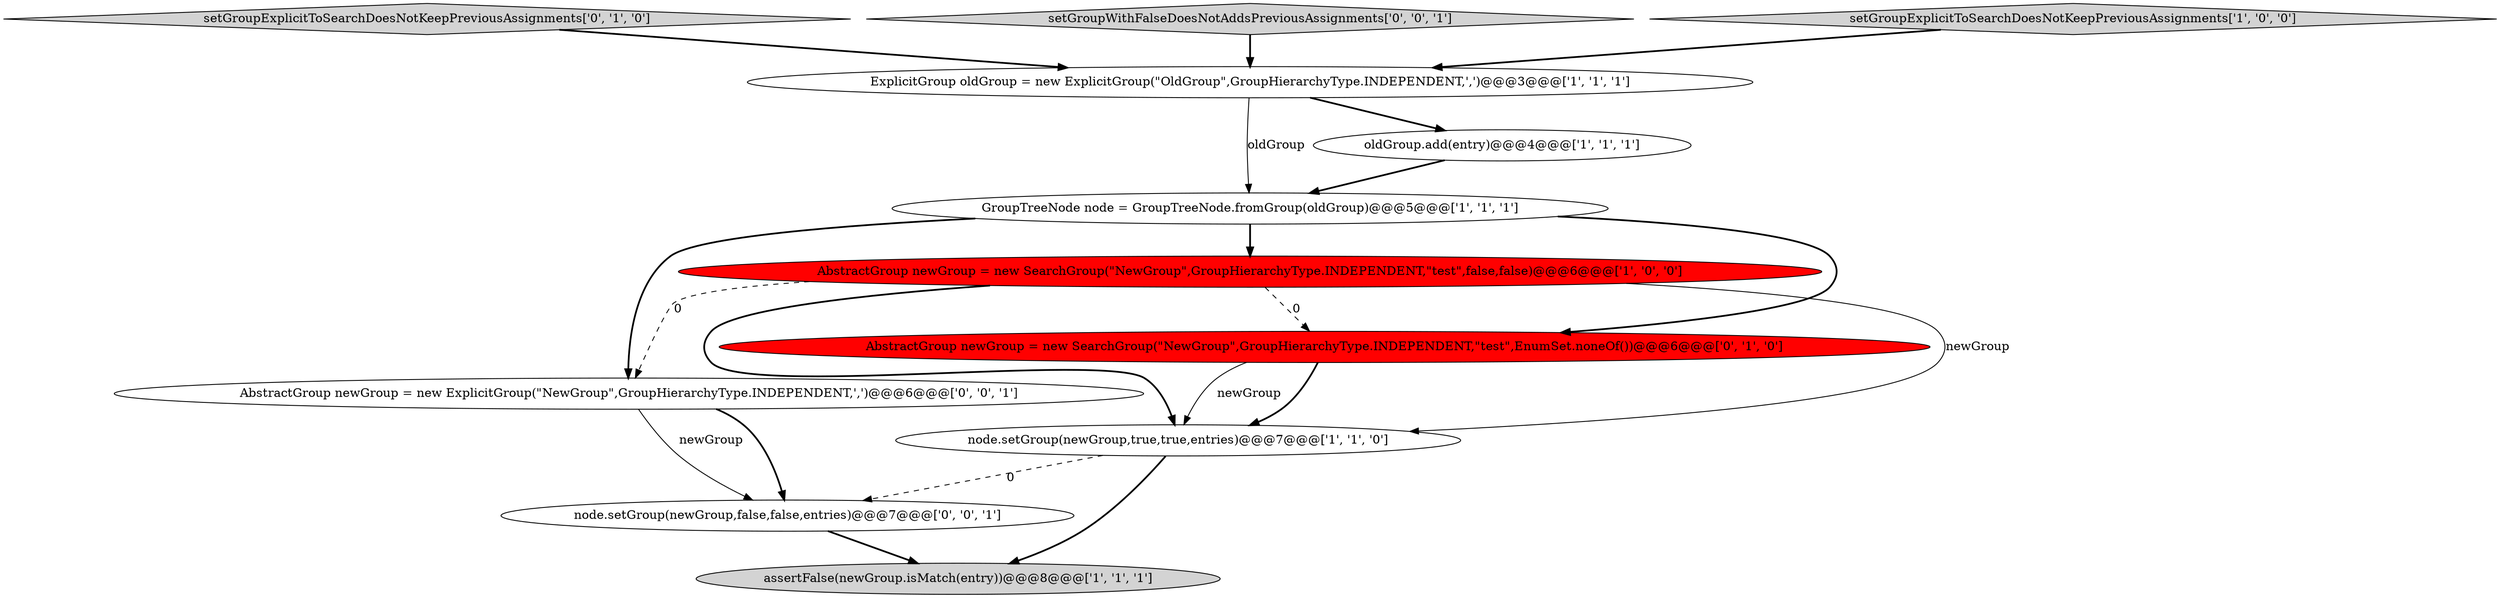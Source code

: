 digraph {
8 [style = filled, label = "setGroupExplicitToSearchDoesNotKeepPreviousAssignments['0', '1', '0']", fillcolor = lightgray, shape = diamond image = "AAA0AAABBB2BBB"];
10 [style = filled, label = "AbstractGroup newGroup = new ExplicitGroup(\"NewGroup\",GroupHierarchyType.INDEPENDENT,',')@@@6@@@['0', '0', '1']", fillcolor = white, shape = ellipse image = "AAA0AAABBB3BBB"];
9 [style = filled, label = "setGroupWithFalseDoesNotAddsPreviousAssignments['0', '0', '1']", fillcolor = lightgray, shape = diamond image = "AAA0AAABBB3BBB"];
5 [style = filled, label = "GroupTreeNode node = GroupTreeNode.fromGroup(oldGroup)@@@5@@@['1', '1', '1']", fillcolor = white, shape = ellipse image = "AAA0AAABBB1BBB"];
11 [style = filled, label = "node.setGroup(newGroup,false,false,entries)@@@7@@@['0', '0', '1']", fillcolor = white, shape = ellipse image = "AAA0AAABBB3BBB"];
4 [style = filled, label = "ExplicitGroup oldGroup = new ExplicitGroup(\"OldGroup\",GroupHierarchyType.INDEPENDENT,',')@@@3@@@['1', '1', '1']", fillcolor = white, shape = ellipse image = "AAA0AAABBB1BBB"];
7 [style = filled, label = "AbstractGroup newGroup = new SearchGroup(\"NewGroup\",GroupHierarchyType.INDEPENDENT,\"test\",EnumSet.noneOf())@@@6@@@['0', '1', '0']", fillcolor = red, shape = ellipse image = "AAA1AAABBB2BBB"];
3 [style = filled, label = "AbstractGroup newGroup = new SearchGroup(\"NewGroup\",GroupHierarchyType.INDEPENDENT,\"test\",false,false)@@@6@@@['1', '0', '0']", fillcolor = red, shape = ellipse image = "AAA1AAABBB1BBB"];
0 [style = filled, label = "node.setGroup(newGroup,true,true,entries)@@@7@@@['1', '1', '0']", fillcolor = white, shape = ellipse image = "AAA0AAABBB1BBB"];
1 [style = filled, label = "assertFalse(newGroup.isMatch(entry))@@@8@@@['1', '1', '1']", fillcolor = lightgray, shape = ellipse image = "AAA0AAABBB1BBB"];
2 [style = filled, label = "oldGroup.add(entry)@@@4@@@['1', '1', '1']", fillcolor = white, shape = ellipse image = "AAA0AAABBB1BBB"];
6 [style = filled, label = "setGroupExplicitToSearchDoesNotKeepPreviousAssignments['1', '0', '0']", fillcolor = lightgray, shape = diamond image = "AAA0AAABBB1BBB"];
5->3 [style = bold, label=""];
5->7 [style = bold, label=""];
6->4 [style = bold, label=""];
5->10 [style = bold, label=""];
3->0 [style = solid, label="newGroup"];
7->0 [style = solid, label="newGroup"];
7->0 [style = bold, label=""];
3->10 [style = dashed, label="0"];
0->11 [style = dashed, label="0"];
4->2 [style = bold, label=""];
8->4 [style = bold, label=""];
4->5 [style = solid, label="oldGroup"];
11->1 [style = bold, label=""];
3->7 [style = dashed, label="0"];
0->1 [style = bold, label=""];
10->11 [style = solid, label="newGroup"];
3->0 [style = bold, label=""];
9->4 [style = bold, label=""];
2->5 [style = bold, label=""];
10->11 [style = bold, label=""];
}
